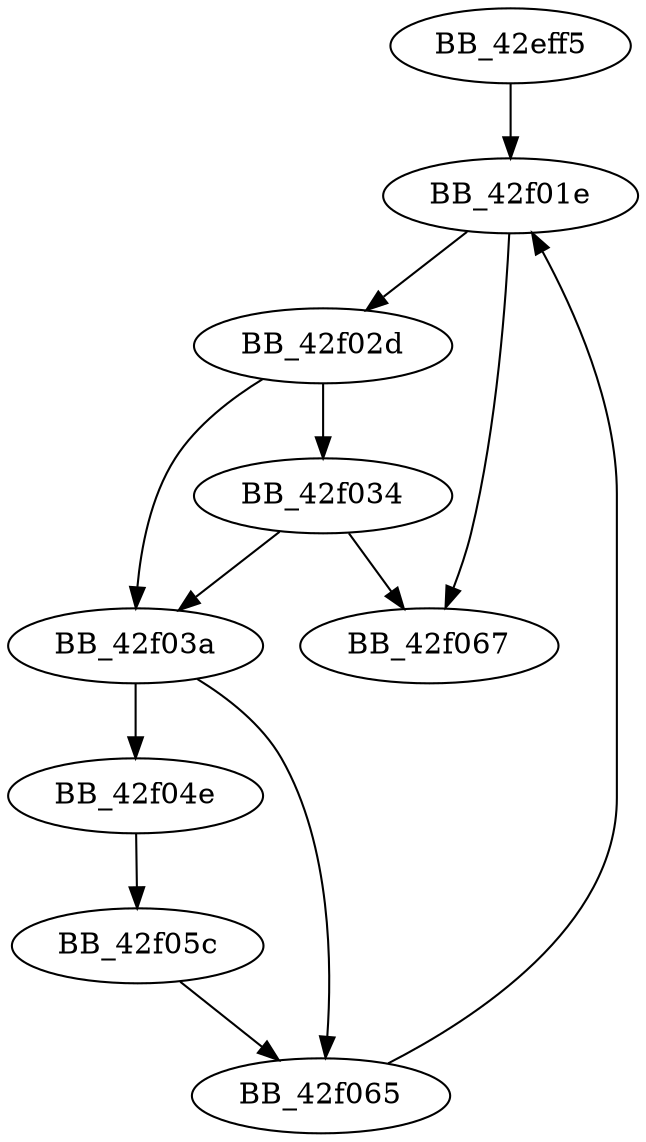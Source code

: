 DiGraph __local_unwind2{
BB_42eff5->BB_42f01e
BB_42f01e->BB_42f02d
BB_42f01e->BB_42f067
BB_42f02d->BB_42f034
BB_42f02d->BB_42f03a
BB_42f034->BB_42f03a
BB_42f034->BB_42f067
BB_42f03a->BB_42f04e
BB_42f03a->BB_42f065
BB_42f04e->BB_42f05c
BB_42f05c->BB_42f065
BB_42f065->BB_42f01e
}
